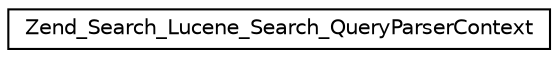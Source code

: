 digraph G
{
  edge [fontname="Helvetica",fontsize="10",labelfontname="Helvetica",labelfontsize="10"];
  node [fontname="Helvetica",fontsize="10",shape=record];
  rankdir="LR";
  Node1 [label="Zend_Search_Lucene_Search_QueryParserContext",height=0.2,width=0.4,color="black", fillcolor="white", style="filled",URL="$class_zend___search___lucene___search___query_parser_context.html"];
}

